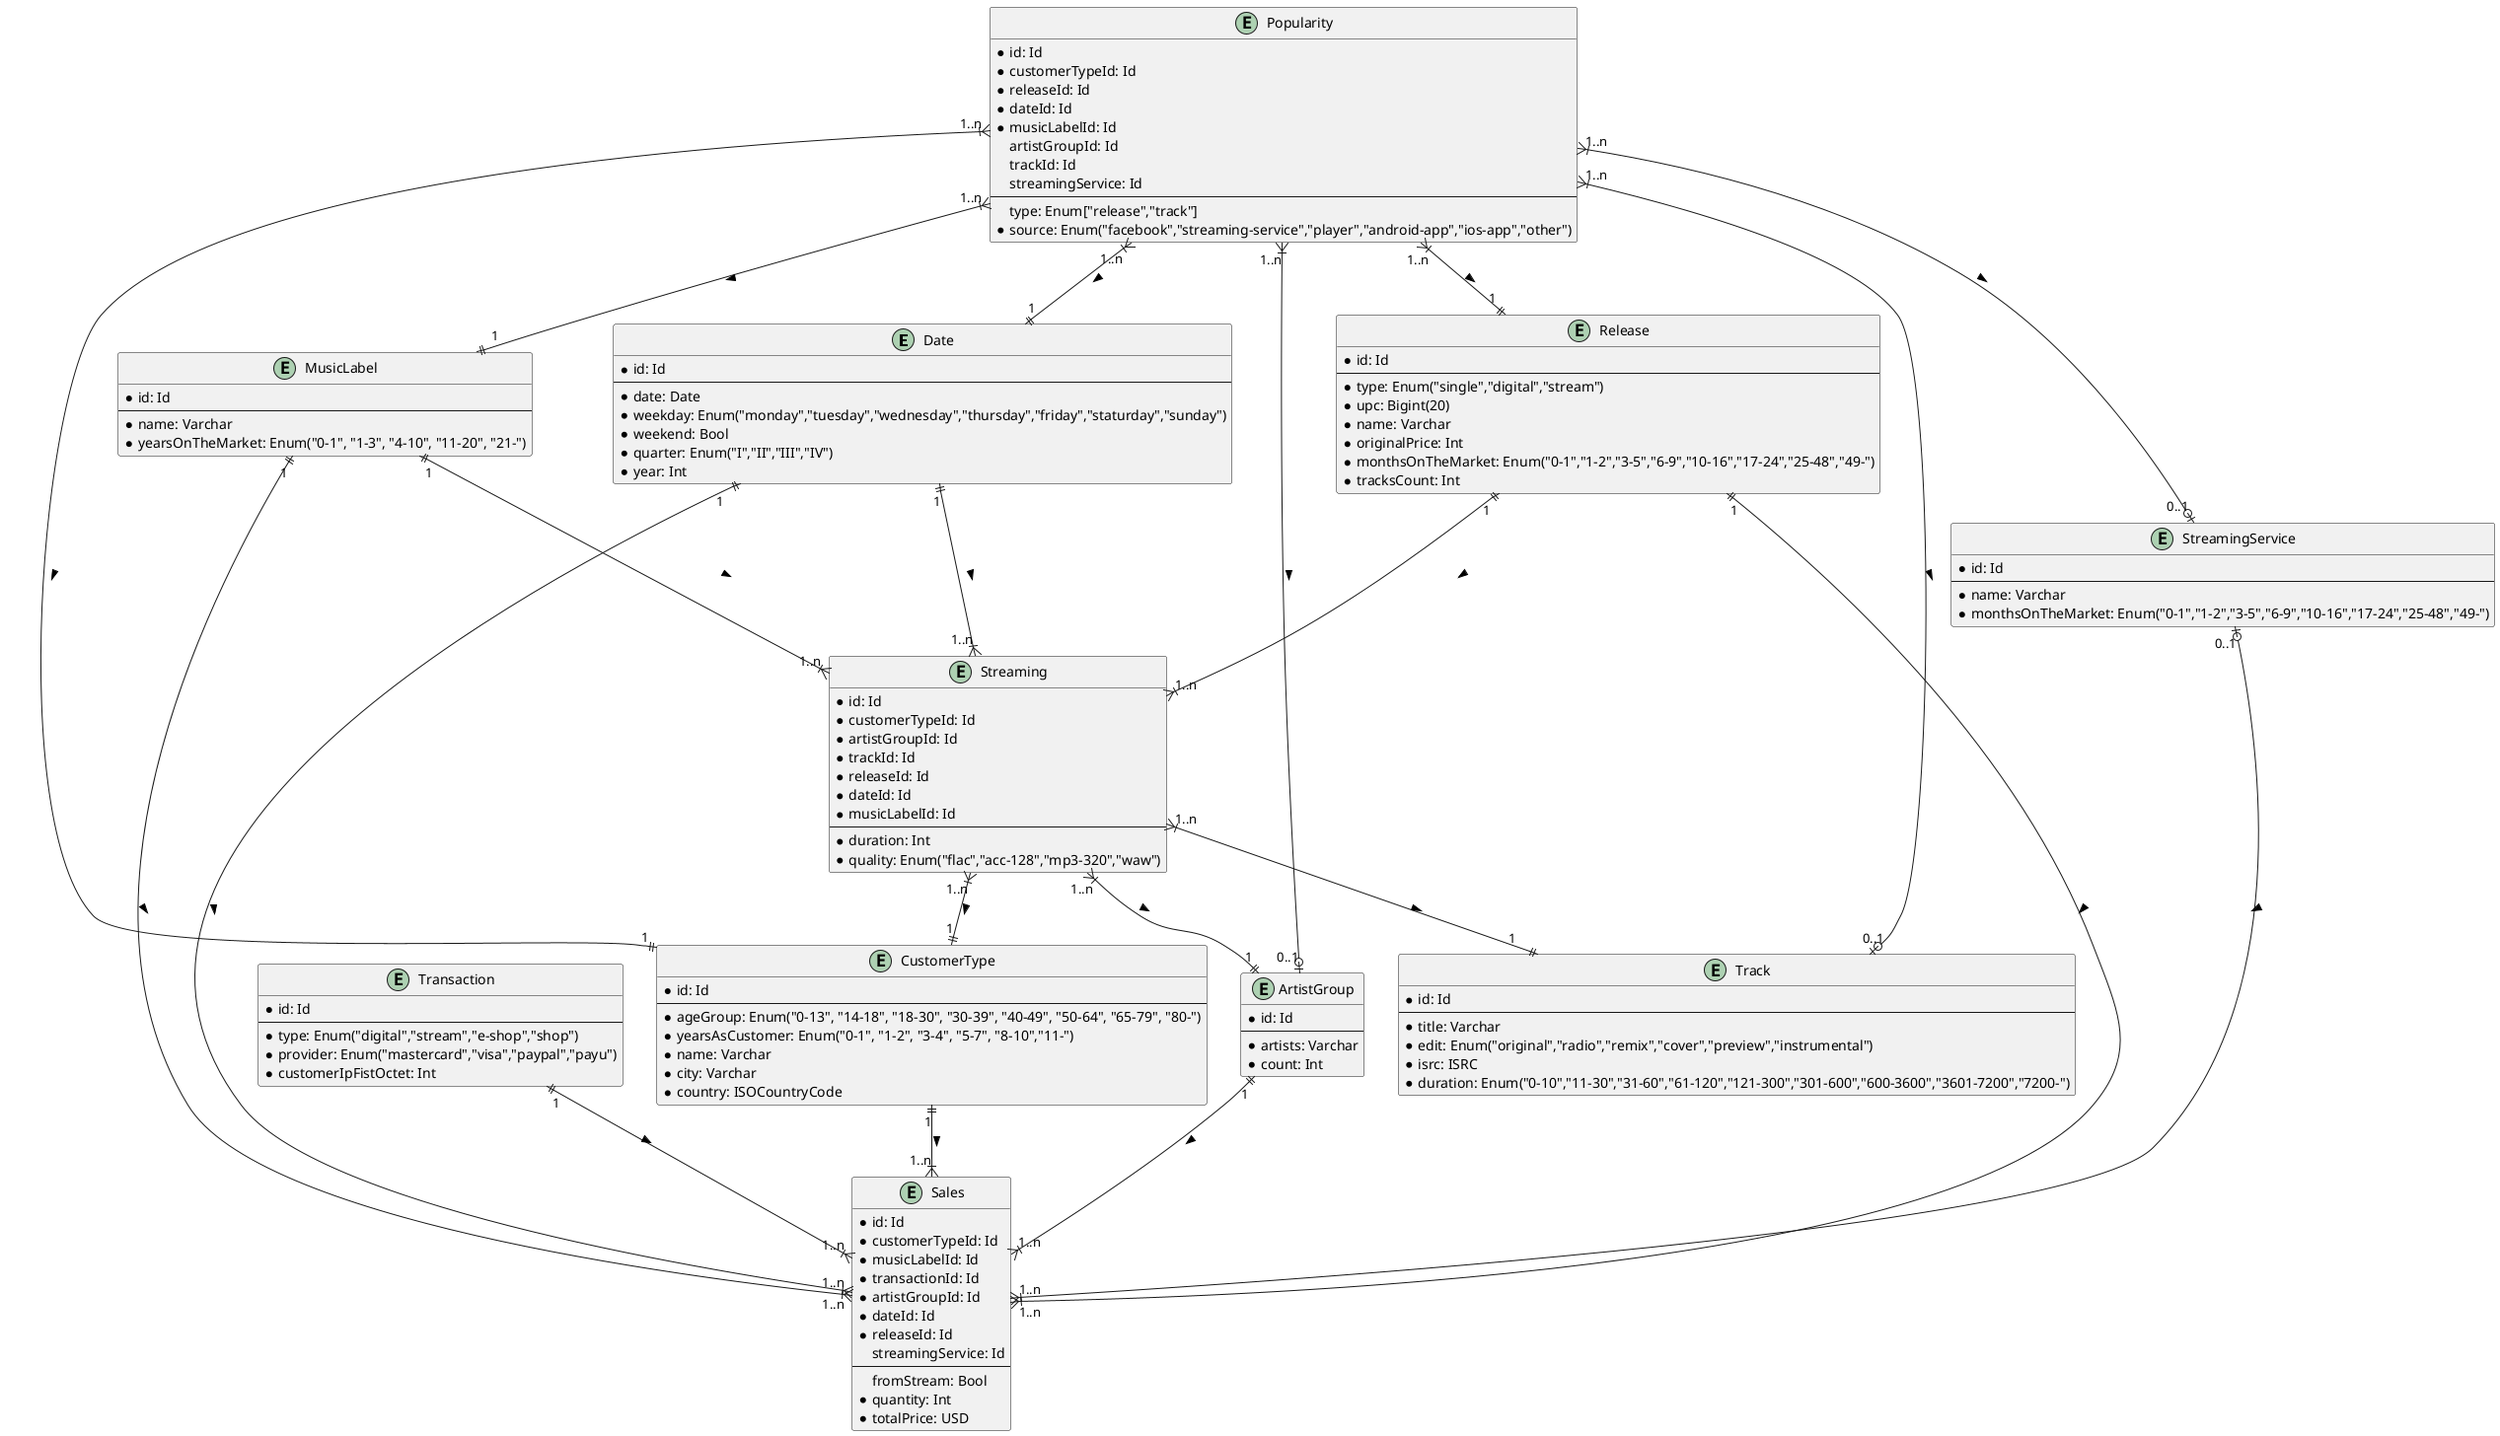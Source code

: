 @startuml hurtownia

entity Date {
    *id: Id
    --
    *date: Date
    *weekday: Enum("monday","tuesday","wednesday","thursday","friday","staturday","sunday")
    *weekend: Bool
    *quarter: Enum("I","II","III","IV")
    *year: Int
}

entity CustomerType {
    *id: Id
    --
    *ageGroup: Enum("0-13", "14-18", "18-30", "30-39", "40-49", "50-64", "65-79", "80-")
    *yearsAsCustomer: Enum("0-1", "1-2", "3-4", "5-7", "8-10","11-")
    *name: Varchar
    *city: Varchar
    *country: ISOCountryCode
}

entity Transaction {
    *id: Id
    --
    *type: Enum("digital","stream","e-shop","shop")
    *provider: Enum("mastercard","visa","paypal","payu")
    *customerIpFistOctet: Int
}

entity StreamingService {
    *id: Id
    --
    *name: Varchar
    *monthsOnTheMarket: Enum("0-1","1-2","3-5","6-9","10-16","17-24","25-48","49-")
}

entity MusicLabel {
    *id: Id
    --
    *name: Varchar
    *yearsOnTheMarket: Enum("0-1", "1-3", "4-10", "11-20", "21-")
}

entity ArtistGroup {
    *id: Id
    --
    *artists: Varchar
    *count: Int
}

entity Track {
    *id: Id
    --
    *title: Varchar
    *edit: Enum("original","radio","remix","cover","preview","instrumental")
    *isrc: ISRC
    *duration: Enum("0-10","11-30","31-60","61-120","121-300","301-600","600-3600","3601-7200","7200-")
}

entity Release {
    *id: Id
    --
    *type: Enum("single","digital","stream")
    *upc: Bigint(20)
    *name: Varchar
    *originalPrice: Int
    *monthsOnTheMarket: Enum("0-1","1-2","3-5","6-9","10-16","17-24","25-48","49-")
    *tracksCount: Int
}

entity Sales {
    *id: Id
    *customerTypeId: Id
    *musicLabelId: Id
    *transactionId: Id
    *artistGroupId: Id
    *dateId: Id
    *releaseId: Id
    streamingService: Id
    --
    fromStream: Bool
    *quantity: Int
    *totalPrice: USD
}

Release "1" ||--|{ "1..n" Sales:>
MusicLabel "1" ||--|{ "1..n" Sales:>
ArtistGroup "1" ||--|{ "1..n" Sales:>
CustomerType "1" ||--|{ "1..n" Sales:>
Transaction "1" ||--|{ "1..n" Sales:>
Date "1" ||--|{ "1..n" Sales:>
StreamingService "0..1" |o--|{ "1..n" Sales:>

entity Streaming {
    *id: Id
    *customerTypeId: Id
    *artistGroupId: Id
    *trackId: Id
    *releaseId: Id
    *dateId: Id
    *musicLabelId: Id
    --
    *duration: Int
    *quality: Enum("flac","acc-128","mp3-320","waw")
}

Streaming "1..n" }|--|| "1" CustomerType:>
Streaming "1..n" }|--|| "1" ArtistGroup:>
Streaming "1..n" }|--|| "1" Track:>
Release "1" ||--|{ "1..n" Streaming:>
Date "1" ||--|{ "1..n" Streaming:>
MusicLabel "1" ||--|{ "1..n" Streaming:>

entity Popularity {
    *id: Id
    *customerTypeId: Id
    *releaseId: Id
    *dateId: Id
    *musicLabelId: Id
    artistGroupId: Id
    trackId: Id
    streamingService: Id
    --
    type: Enum["release","track"]
    *source: Enum("facebook","streaming-service","player","android-app","ios-app","other")
}

Popularity "1..n" }|--|| "1" CustomerType:>
Popularity "1..n" }|--|| "1" Release:>
Popularity "1..n" }|--|| "1" Date:>
Popularity "1..n" }|--|| "1" MusicLabel:>
Popularity "1..n" }|--o| "0..1" ArtistGroup:>
Popularity "1..n" }|--o| "0..1" Track:>
Popularity "1..n" }|--o| "0..1" StreamingService:>

@enduml